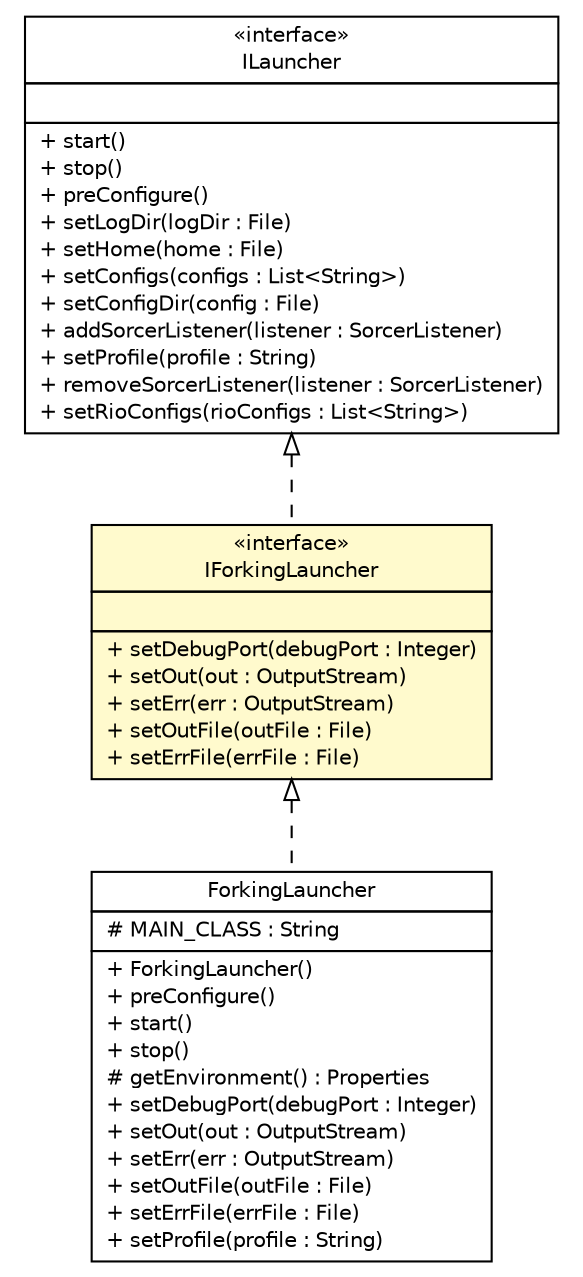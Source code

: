 #!/usr/local/bin/dot
#
# Class diagram 
# Generated by UMLGraph version R5_6 (http://www.umlgraph.org/)
#

digraph G {
	edge [fontname="Helvetica",fontsize=10,labelfontname="Helvetica",labelfontsize=10];
	node [fontname="Helvetica",fontsize=10,shape=plaintext];
	nodesep=0.25;
	ranksep=0.5;
	// sorcer.launcher.process.ForkingLauncher
	c233543 [label=<<table title="sorcer.launcher.process.ForkingLauncher" border="0" cellborder="1" cellspacing="0" cellpadding="2" port="p" href="./process/ForkingLauncher.html">
		<tr><td><table border="0" cellspacing="0" cellpadding="1">
<tr><td align="center" balign="center"> ForkingLauncher </td></tr>
		</table></td></tr>
		<tr><td><table border="0" cellspacing="0" cellpadding="1">
<tr><td align="left" balign="left"> # MAIN_CLASS : String </td></tr>
		</table></td></tr>
		<tr><td><table border="0" cellspacing="0" cellpadding="1">
<tr><td align="left" balign="left"> + ForkingLauncher() </td></tr>
<tr><td align="left" balign="left"> + preConfigure() </td></tr>
<tr><td align="left" balign="left"> + start() </td></tr>
<tr><td align="left" balign="left"> + stop() </td></tr>
<tr><td align="left" balign="left"> # getEnvironment() : Properties </td></tr>
<tr><td align="left" balign="left"> + setDebugPort(debugPort : Integer) </td></tr>
<tr><td align="left" balign="left"> + setOut(out : OutputStream) </td></tr>
<tr><td align="left" balign="left"> + setErr(err : OutputStream) </td></tr>
<tr><td align="left" balign="left"> + setOutFile(outFile : File) </td></tr>
<tr><td align="left" balign="left"> + setErrFile(errFile : File) </td></tr>
<tr><td align="left" balign="left"> + setProfile(profile : String) </td></tr>
		</table></td></tr>
		</table>>, URL="./process/ForkingLauncher.html", fontname="Helvetica", fontcolor="black", fontsize=10.0];
	// sorcer.launcher.ILauncher
	c233952 [label=<<table title="sorcer.launcher.ILauncher" border="0" cellborder="1" cellspacing="0" cellpadding="2" port="p" href="./ILauncher.html">
		<tr><td><table border="0" cellspacing="0" cellpadding="1">
<tr><td align="center" balign="center"> &#171;interface&#187; </td></tr>
<tr><td align="center" balign="center"> ILauncher </td></tr>
		</table></td></tr>
		<tr><td><table border="0" cellspacing="0" cellpadding="1">
<tr><td align="left" balign="left">  </td></tr>
		</table></td></tr>
		<tr><td><table border="0" cellspacing="0" cellpadding="1">
<tr><td align="left" balign="left"> + start() </td></tr>
<tr><td align="left" balign="left"> + stop() </td></tr>
<tr><td align="left" balign="left"> + preConfigure() </td></tr>
<tr><td align="left" balign="left"> + setLogDir(logDir : File) </td></tr>
<tr><td align="left" balign="left"> + setHome(home : File) </td></tr>
<tr><td align="left" balign="left"> + setConfigs(configs : List&lt;String&gt;) </td></tr>
<tr><td align="left" balign="left"> + setConfigDir(config : File) </td></tr>
<tr><td align="left" balign="left"> + addSorcerListener(listener : SorcerListener) </td></tr>
<tr><td align="left" balign="left"> + setProfile(profile : String) </td></tr>
<tr><td align="left" balign="left"> + removeSorcerListener(listener : SorcerListener) </td></tr>
<tr><td align="left" balign="left"> + setRioConfigs(rioConfigs : List&lt;String&gt;) </td></tr>
		</table></td></tr>
		</table>>, URL="./ILauncher.html", fontname="Helvetica", fontcolor="black", fontsize=10.0];
	// sorcer.launcher.IForkingLauncher
	c233960 [label=<<table title="sorcer.launcher.IForkingLauncher" border="0" cellborder="1" cellspacing="0" cellpadding="2" port="p" bgcolor="lemonChiffon" href="./IForkingLauncher.html">
		<tr><td><table border="0" cellspacing="0" cellpadding="1">
<tr><td align="center" balign="center"> &#171;interface&#187; </td></tr>
<tr><td align="center" balign="center"> IForkingLauncher </td></tr>
		</table></td></tr>
		<tr><td><table border="0" cellspacing="0" cellpadding="1">
<tr><td align="left" balign="left">  </td></tr>
		</table></td></tr>
		<tr><td><table border="0" cellspacing="0" cellpadding="1">
<tr><td align="left" balign="left"> + setDebugPort(debugPort : Integer) </td></tr>
<tr><td align="left" balign="left"> + setOut(out : OutputStream) </td></tr>
<tr><td align="left" balign="left"> + setErr(err : OutputStream) </td></tr>
<tr><td align="left" balign="left"> + setOutFile(outFile : File) </td></tr>
<tr><td align="left" balign="left"> + setErrFile(errFile : File) </td></tr>
		</table></td></tr>
		</table>>, URL="./IForkingLauncher.html", fontname="Helvetica", fontcolor="black", fontsize=10.0];
	//sorcer.launcher.process.ForkingLauncher implements sorcer.launcher.IForkingLauncher
	c233960:p -> c233543:p [dir=back,arrowtail=empty,style=dashed];
	//sorcer.launcher.IForkingLauncher implements sorcer.launcher.ILauncher
	c233952:p -> c233960:p [dir=back,arrowtail=empty,style=dashed];
}

